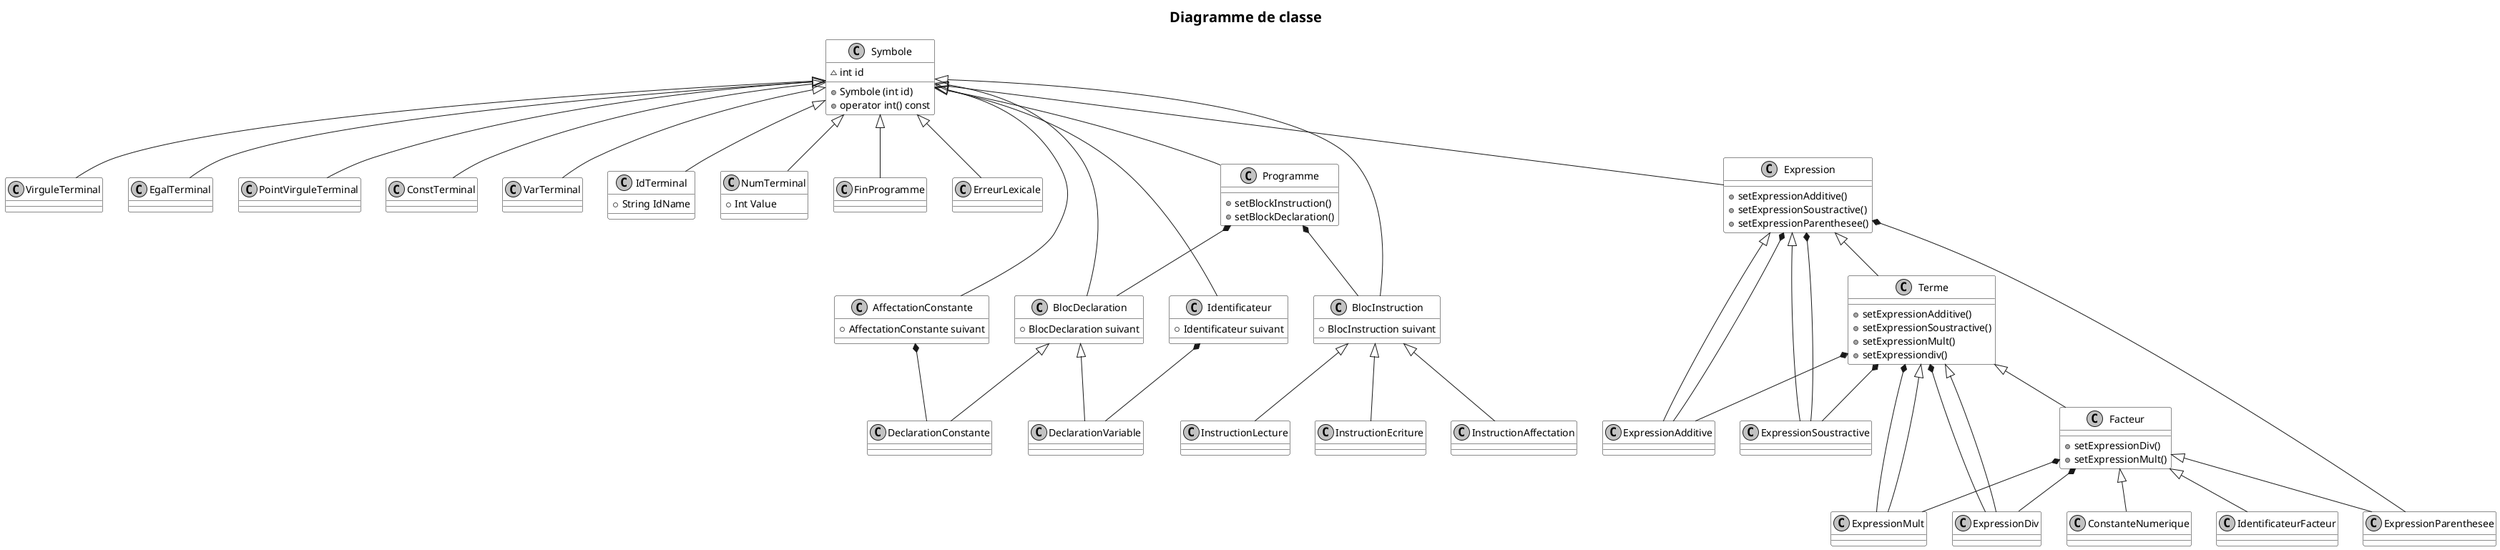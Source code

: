 @startuml
skinparam monochrome true
skinparam shadowing false
skinparam TitleFontSize 20
skinparam sequenceTitleFontSize 20
skinparam sequenceTitleFontStyle plain

skinparam class {
	BackgroundColor white
	BackgroundColor<<Warning>> lightblue
}

title Diagramme de classe

class Symbole{
	~int id
	+Symbole (int id)
	+operator int() const
}

class VirguleTerminal
class EgalTerminal
Class PointVirguleTerminal
class ConstTerminal
class VarTerminal
class EgalTerminal
class IdTerminal{
  +String IdName
}
class NumTerminal{
  +Int Value
}
class FinProgramme
class ErreurLexicale

class AffectationConstante{
	+AffectationConstante suivant
}
class Identificateur{
	+Identificateur suivant
}
class IdentificateurFacteur
class BlocDeclaration {
    +BlocDeclaration suivant
}
class DeclarationVariable
class DeclarationConstante
class Programme{
    +setBlockInstruction()
    +setBlockDeclaration()
}
class BlocInstruction {
    +BlocInstruction suivant
}
class InstructionLecture
class InstructionEcriture
class InstructionAffectation
class Expression{
  +setExpressionAdditive()
  +setExpressionSoustractive()
  +setExpressionParenthesee()
}
class ExpressionAdditive
class ExpressionSoustractive
class Terme{
  +setExpressionAdditive()
  +setExpressionSoustractive()
  +setExpressionMult()
  +setExpressiondiv()
}
class ExpressionMult
class ExpressionDiv
class Facteur{
  +setExpressionDiv()
  +setExpressionMult()

}
class ExpressionParenthesee
class ConstanteNumerique

Symbole <|-- Programme
Symbole <|-- BlocDeclaration
Symbole <|-- BlocInstruction
Symbole <|-- AffectationConstante
Symbole <|-- Identificateur
Symbole <|-- Expression
Symbole <|-- VirguleTerminal
Symbole <|-- PointVirguleTerminal
Symbole <|-- ConstTerminal
Symbole <|-- VarTerminal
Symbole <|-- EgalTerminal
Symbole <|-- IdTerminal
Symbole <|-- NumTerminal
Symbole <|-- FinProgramme
Symbole <|-- ErreurLexicale

Programme *-- BlocDeclaration
Programme *-- BlocInstruction

BlocDeclaration <|-- DeclarationVariable
BlocDeclaration <|-- DeclarationConstante

Identificateur *-- DeclarationVariable

AffectationConstante *-- DeclarationConstante


BlocInstruction <|-- InstructionLecture
BlocInstruction <|-- InstructionEcriture
BlocInstruction <|-- InstructionAffectation

Expression <|-- ExpressionAdditive
Expression *-- ExpressionAdditive
Expression <|-- ExpressionSoustractive
Expression *-- ExpressionSoustractive
Expression <|-- Terme
Expression *-- ExpressionParenthesee

Terme *-- ExpressionAdditive
Terme *-- ExpressionSoustractive
Terme *-- ExpressionMult
Terme <|-- ExpressionMult
Terme *-- ExpressionDiv
Terme <|-- ExpressionDiv
Terme <|-- Facteur

Facteur <|-- ExpressionParenthesee
Facteur *-- ExpressionMult
Facteur *-- ExpressionDiv
Facteur <|-- ConstanteNumerique
Facteur <|-- IdentificateurFacteur

@endumlSymbole <|--